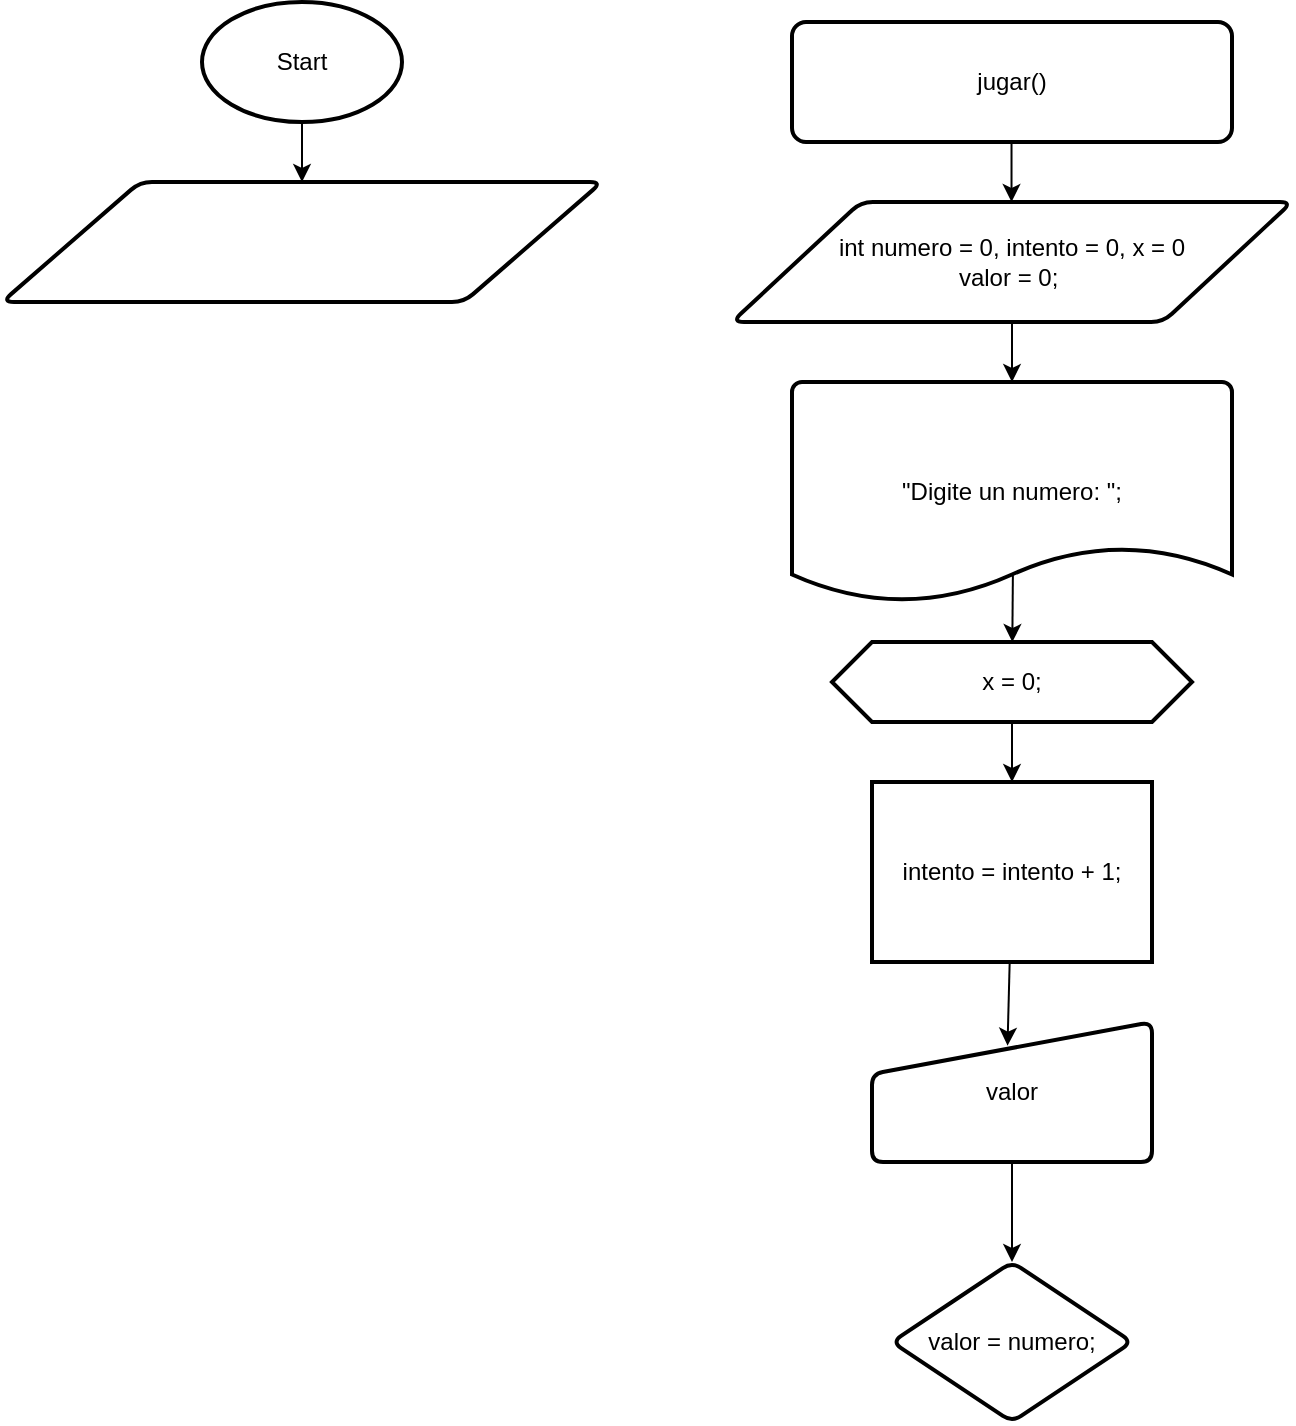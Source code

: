 <mxfile>
    <diagram id="u1VLZLcf8KAzm1ALvAkV" name="Page-1">
        <mxGraphModel dx="786" dy="623" grid="1" gridSize="10" guides="1" tooltips="1" connect="1" arrows="1" fold="1" page="1" pageScale="1" pageWidth="850" pageHeight="1100" math="0" shadow="0">
            <root>
                <mxCell id="0"/>
                <mxCell id="1" parent="0"/>
                <mxCell id="4" style="edgeStyle=none;html=1;entryX=0.5;entryY=0;entryDx=0;entryDy=0;" edge="1" parent="1" source="2" target="3">
                    <mxGeometry relative="1" as="geometry"/>
                </mxCell>
                <mxCell id="2" value="Start" style="strokeWidth=2;html=1;shape=mxgraph.flowchart.start_1;whiteSpace=wrap;" vertex="1" parent="1">
                    <mxGeometry x="325" y="30" width="100" height="60" as="geometry"/>
                </mxCell>
                <mxCell id="3" value="" style="shape=parallelogram;html=1;strokeWidth=2;perimeter=parallelogramPerimeter;whiteSpace=wrap;rounded=1;arcSize=12;size=0.23;" vertex="1" parent="1">
                    <mxGeometry x="225" y="120" width="300" height="60" as="geometry"/>
                </mxCell>
                <mxCell id="5" value="jugar()" style="rounded=1;whiteSpace=wrap;html=1;absoluteArcSize=1;arcSize=14;strokeWidth=2;" vertex="1" parent="1">
                    <mxGeometry x="620" y="40" width="220" height="60" as="geometry"/>
                </mxCell>
                <mxCell id="10" value="int numero = 0, intento = 0, x = 0&lt;div&gt;valor = 0;&amp;nbsp;&lt;/div&gt;" style="shape=parallelogram;html=1;strokeWidth=2;perimeter=parallelogramPerimeter;whiteSpace=wrap;rounded=1;arcSize=12;size=0.23;" vertex="1" parent="1">
                    <mxGeometry x="590" y="130" width="280" height="60" as="geometry"/>
                </mxCell>
                <mxCell id="19" value="" style="edgeStyle=none;html=1;exitX=0.502;exitY=0.878;exitDx=0;exitDy=0;exitPerimeter=0;" edge="1" parent="1" source="12" target="18">
                    <mxGeometry relative="1" as="geometry"/>
                </mxCell>
                <mxCell id="12" value="&quot;Digite un numero: &quot;;" style="strokeWidth=2;html=1;shape=mxgraph.flowchart.document2;whiteSpace=wrap;size=0.25;" vertex="1" parent="1">
                    <mxGeometry x="620" y="220" width="220" height="110" as="geometry"/>
                </mxCell>
                <mxCell id="15" style="edgeStyle=none;html=1;entryX=0.5;entryY=0;entryDx=0;entryDy=0;entryPerimeter=0;" edge="1" parent="1" source="10" target="12">
                    <mxGeometry relative="1" as="geometry"/>
                </mxCell>
                <mxCell id="17" style="edgeStyle=none;html=1;entryX=0.5;entryY=0;entryDx=0;entryDy=0;entryPerimeter=0;" edge="1" parent="1">
                    <mxGeometry relative="1" as="geometry">
                        <mxPoint x="729.76" y="100" as="sourcePoint"/>
                        <mxPoint x="729.76" y="130" as="targetPoint"/>
                    </mxGeometry>
                </mxCell>
                <mxCell id="21" value="" style="edgeStyle=none;html=1;" edge="1" parent="1" source="18" target="20">
                    <mxGeometry relative="1" as="geometry"/>
                </mxCell>
                <mxCell id="18" value="x = 0;" style="whiteSpace=wrap;html=1;strokeWidth=2;shape=hexagon;perimeter=hexagonPerimeter2;fixedSize=1;" vertex="1" parent="1">
                    <mxGeometry x="640" y="350" width="180" height="40" as="geometry"/>
                </mxCell>
                <mxCell id="20" value="intento = intento + 1;" style="whiteSpace=wrap;html=1;strokeWidth=2;" vertex="1" parent="1">
                    <mxGeometry x="660" y="420" width="140" height="90" as="geometry"/>
                </mxCell>
                <mxCell id="26" value="" style="edgeStyle=none;html=1;" edge="1" parent="1" source="23" target="25">
                    <mxGeometry relative="1" as="geometry"/>
                </mxCell>
                <mxCell id="23" value="valor" style="html=1;strokeWidth=2;shape=manualInput;whiteSpace=wrap;rounded=1;size=26;arcSize=11;" vertex="1" parent="1">
                    <mxGeometry x="660" y="540" width="140" height="70" as="geometry"/>
                </mxCell>
                <mxCell id="24" style="edgeStyle=none;html=1;entryX=0.484;entryY=0.169;entryDx=0;entryDy=0;entryPerimeter=0;" edge="1" parent="1" source="20" target="23">
                    <mxGeometry relative="1" as="geometry"/>
                </mxCell>
                <mxCell id="25" value="valor = numero;" style="rhombus;whiteSpace=wrap;html=1;strokeWidth=2;rounded=1;arcSize=11;" vertex="1" parent="1">
                    <mxGeometry x="670" y="660" width="120" height="80" as="geometry"/>
                </mxCell>
            </root>
        </mxGraphModel>
    </diagram>
</mxfile>